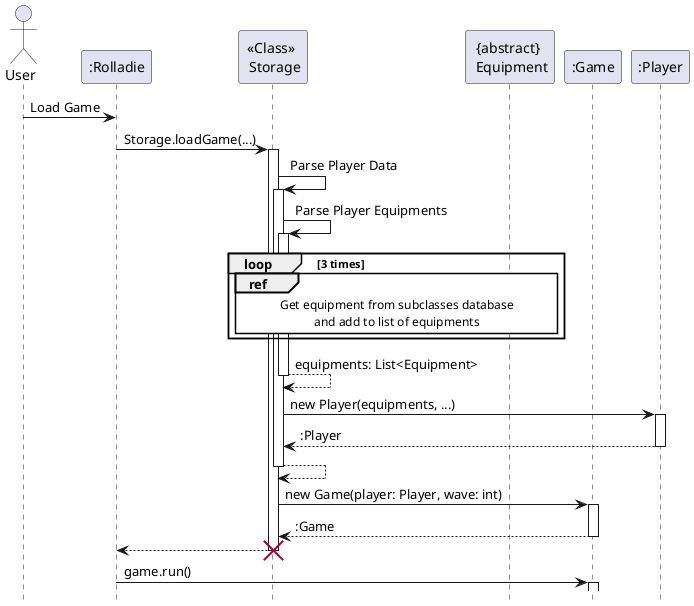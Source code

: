@startuml
hide footbox
skinparam sequenceReferenceBackgroundColor #FFFFFF
actor User

participant ":Rolladie" as Rolladie
participant "<<Class>> \n Storage" as Storage
participant "{abstract} \n Equipment" as Equipment
participant ":Game" as Game
participant ":Player" as Player

User -> Rolladie: Load Game
Rolladie -> Storage: Storage.loadGame(...)
activate Storage

Storage -> Storage: Parse Player Data
activate Storage
    Storage -> Storage: Parse Player Equipments
    activate Storage
        loop 3 times
            ref over Storage, Equipment
                Get equipment from subclasses database
                and add to list of equipments
            end ref
        end loop
        Storage --> Storage: equipments: List<Equipment>
    deactivate Storage
    Storage -> Player: new Player(equipments, ...)
    activate Player
    Player --> Storage: :Player
    deactivate Player
    Storage --> Storage:
deactivate Storage

Storage -> Game: new Game(player: Player, wave: int)
activate Game
Game --> Storage: :Game
deactivate Game
Storage --> Rolladie:
destroy Storage
Rolladie -> Game: game.run()
activate Game
@enduml